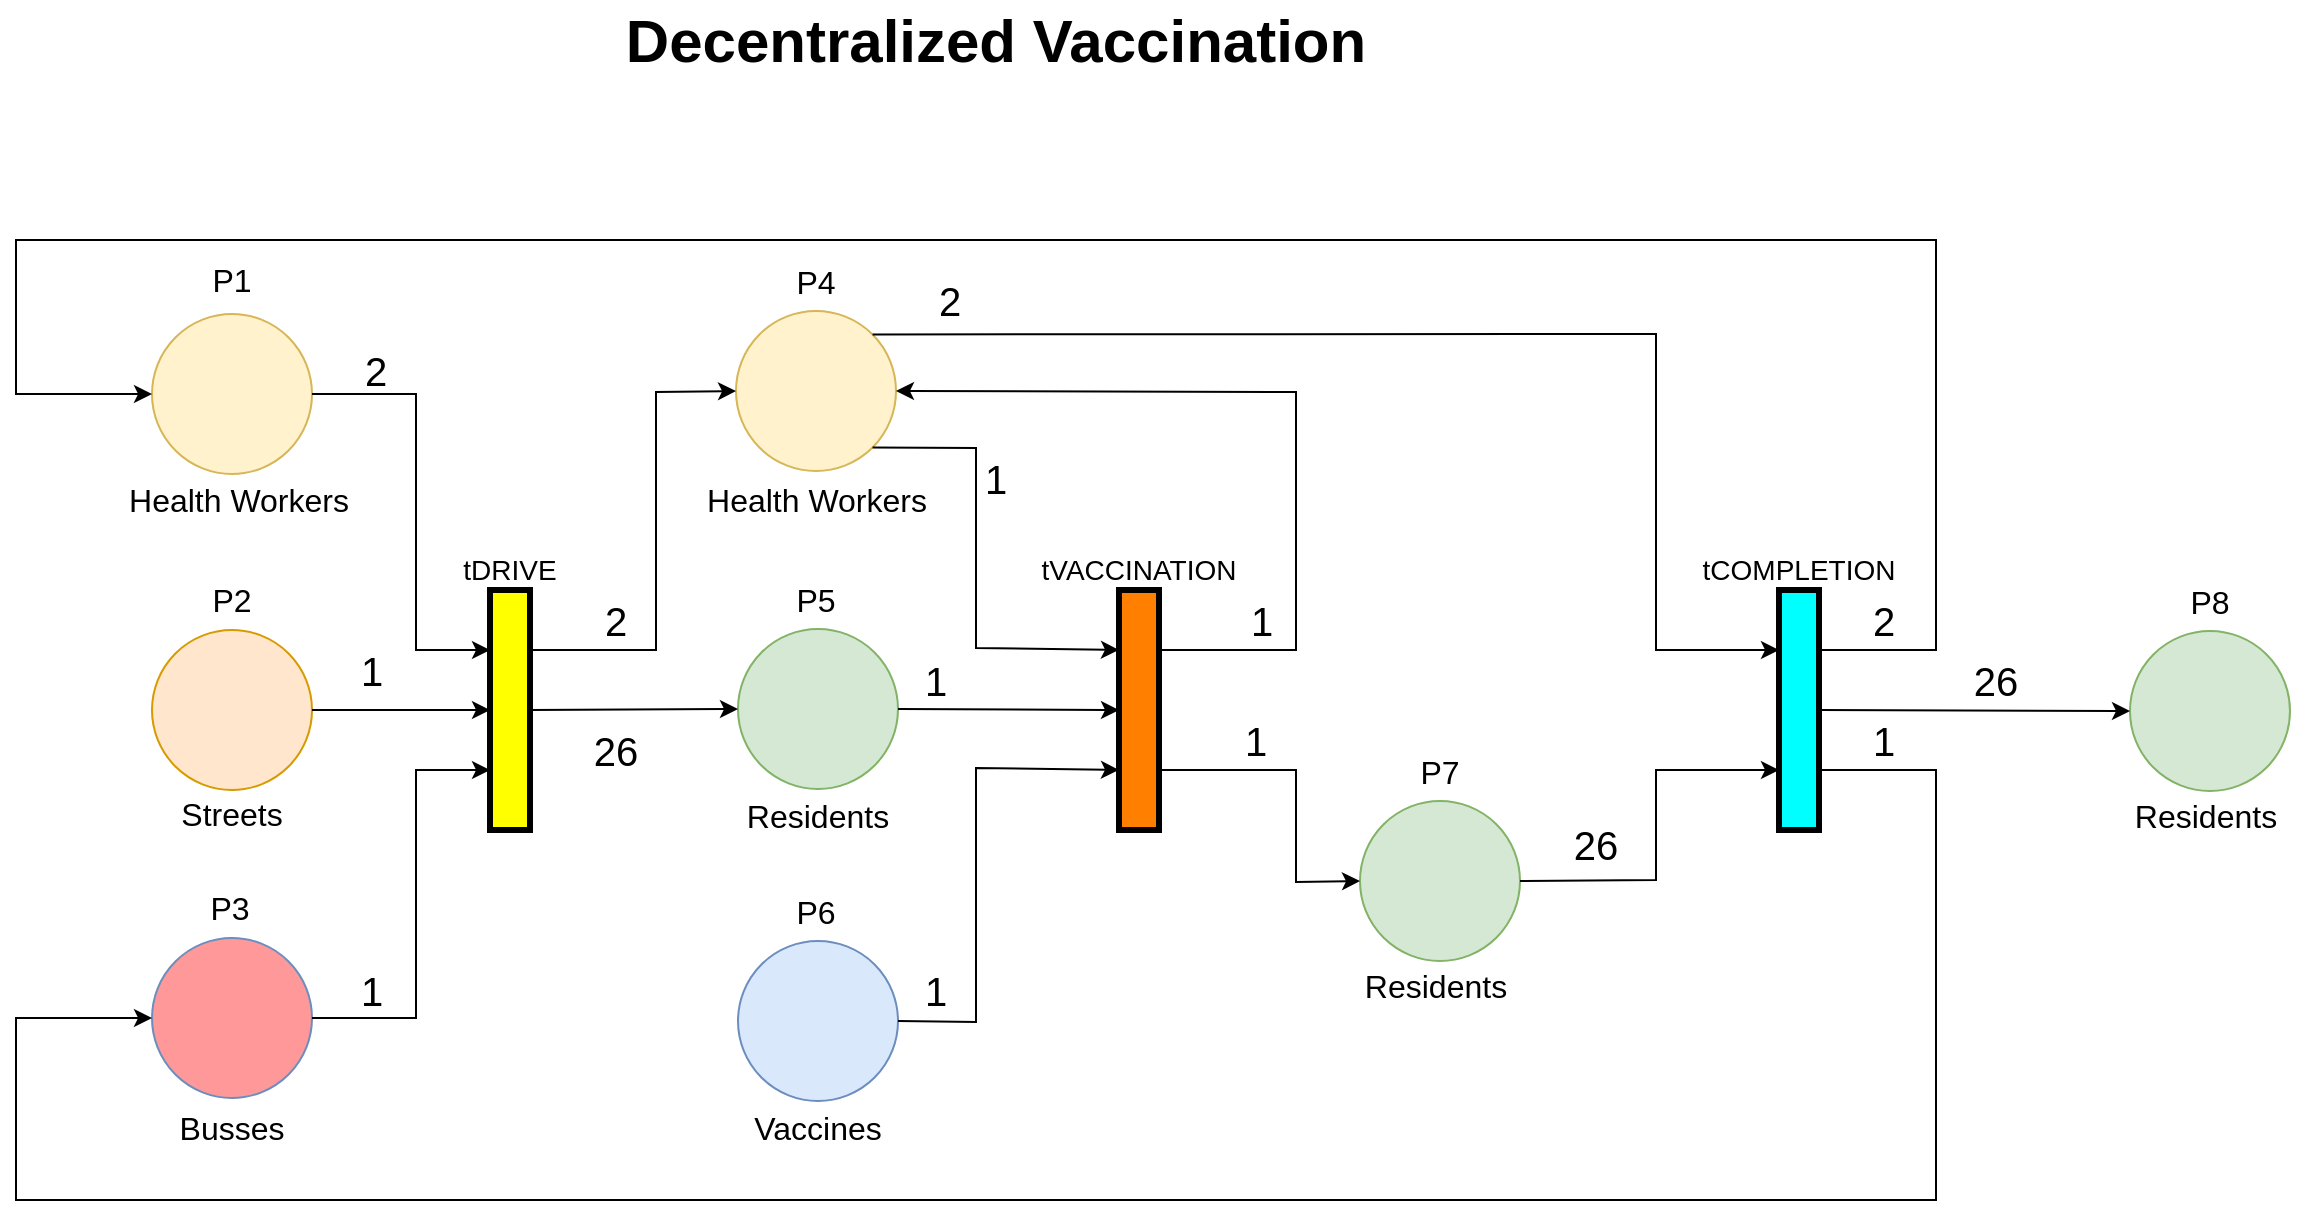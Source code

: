 <mxfile version="15.7.3" type="device"><diagram id="oL7cPr28NVX7I36K23RO" name="Page-1"><mxGraphModel dx="2076" dy="1092" grid="1" gridSize="10" guides="1" tooltips="1" connect="1" arrows="1" fold="1" page="1" pageScale="1" pageWidth="827" pageHeight="1169" math="0" shadow="0"><root><mxCell id="0"/><mxCell id="1" parent="0"/><mxCell id="5qHDmv8hI-gx3tCpaxg6-3" value="" style="ellipse;whiteSpace=wrap;html=1;aspect=fixed;fontSize=22;fillColor=#ffe6cc;strokeColor=#d79b00;" parent="1" vertex="1"><mxGeometry x="348" y="355" width="80" height="80" as="geometry"/></mxCell><mxCell id="5qHDmv8hI-gx3tCpaxg6-4" value="" style="ellipse;whiteSpace=wrap;html=1;aspect=fixed;fontSize=22;fillColor=#fff2cc;strokeColor=#d6b656;" parent="1" vertex="1"><mxGeometry x="348" y="197" width="80" height="80" as="geometry"/></mxCell><mxCell id="5qHDmv8hI-gx3tCpaxg6-7" value="" style="rounded=0;whiteSpace=wrap;html=1;fillColor=#FF8000;strokeColor=#000000;strokeWidth=3;" parent="1" vertex="1"><mxGeometry x="831.5" y="335" width="20" height="120" as="geometry"/></mxCell><mxCell id="5qHDmv8hI-gx3tCpaxg6-8" value="" style="ellipse;whiteSpace=wrap;html=1;aspect=fixed;fontSize=22;fillColor=#dae8fc;strokeColor=#6c8ebf;" parent="1" vertex="1"><mxGeometry x="641" y="510.5" width="80" height="80" as="geometry"/></mxCell><mxCell id="5qHDmv8hI-gx3tCpaxg6-9" value="" style="ellipse;whiteSpace=wrap;html=1;aspect=fixed;fillColor=#d5e8d4;strokeColor=#82b366;" parent="1" vertex="1"><mxGeometry x="641" y="354.5" width="80" height="80" as="geometry"/></mxCell><mxCell id="5qHDmv8hI-gx3tCpaxg6-10" value="" style="ellipse;whiteSpace=wrap;html=1;aspect=fixed;fillColor=#fff2cc;strokeColor=#d6b656;" parent="1" vertex="1"><mxGeometry x="640" y="195.5" width="80" height="80" as="geometry"/></mxCell><mxCell id="5qHDmv8hI-gx3tCpaxg6-11" value="" style="ellipse;whiteSpace=wrap;html=1;aspect=fixed;fillColor=#d5e8d4;strokeColor=#82b366;" parent="1" vertex="1"><mxGeometry x="952" y="440.5" width="80" height="80" as="geometry"/></mxCell><mxCell id="5qHDmv8hI-gx3tCpaxg6-40" value="Vaccines" style="text;html=1;strokeColor=none;fillColor=none;align=center;verticalAlign=middle;whiteSpace=wrap;rounded=0;fontSize=16;" parent="1" vertex="1"><mxGeometry x="643" y="591.5" width="76" height="25" as="geometry"/></mxCell><mxCell id="5qHDmv8hI-gx3tCpaxg6-42" value="P2" style="text;html=1;strokeColor=none;fillColor=none;align=center;verticalAlign=middle;whiteSpace=wrap;rounded=0;labelBorderColor=none;fontSize=16;" parent="1" vertex="1"><mxGeometry x="373" y="325" width="30" height="30" as="geometry"/></mxCell><mxCell id="5qHDmv8hI-gx3tCpaxg6-43" value="P1" style="text;html=1;strokeColor=none;fillColor=none;align=center;verticalAlign=middle;whiteSpace=wrap;rounded=0;labelBorderColor=none;fontSize=16;" parent="1" vertex="1"><mxGeometry x="373" y="165" width="30" height="30" as="geometry"/></mxCell><mxCell id="5qHDmv8hI-gx3tCpaxg6-45" value="P6" style="text;html=1;strokeColor=none;fillColor=none;align=center;verticalAlign=middle;whiteSpace=wrap;rounded=0;labelBorderColor=none;fontSize=16;" parent="1" vertex="1"><mxGeometry x="665" y="480.5" width="30" height="30" as="geometry"/></mxCell><mxCell id="5qHDmv8hI-gx3tCpaxg6-46" value="P5" style="text;html=1;strokeColor=none;fillColor=none;align=center;verticalAlign=middle;whiteSpace=wrap;rounded=0;labelBorderColor=none;fontSize=16;" parent="1" vertex="1"><mxGeometry x="665" y="324.5" width="30" height="30" as="geometry"/></mxCell><mxCell id="5qHDmv8hI-gx3tCpaxg6-47" value="P4" style="text;html=1;strokeColor=none;fillColor=none;align=center;verticalAlign=middle;whiteSpace=wrap;rounded=0;labelBorderColor=none;fontSize=16;" parent="1" vertex="1"><mxGeometry x="665" y="165.5" width="30" height="30" as="geometry"/></mxCell><mxCell id="5qHDmv8hI-gx3tCpaxg6-48" value="P7" style="text;html=1;strokeColor=none;fillColor=none;align=center;verticalAlign=middle;whiteSpace=wrap;rounded=0;labelBorderColor=none;fontSize=16;" parent="1" vertex="1"><mxGeometry x="977" y="410.5" width="30" height="30" as="geometry"/></mxCell><mxCell id="5qHDmv8hI-gx3tCpaxg6-49" value="tDRIVE" style="text;html=1;strokeColor=none;fillColor=none;align=center;verticalAlign=middle;whiteSpace=wrap;rounded=0;labelBorderColor=none;fontSize=14;" parent="1" vertex="1"><mxGeometry x="497" y="315" width="60" height="20" as="geometry"/></mxCell><mxCell id="5qHDmv8hI-gx3tCpaxg6-51" value="tVACCINATION" style="text;html=1;strokeColor=none;fillColor=none;align=center;verticalAlign=middle;whiteSpace=wrap;rounded=0;labelBorderColor=none;fontSize=14;" parent="1" vertex="1"><mxGeometry x="790" y="315" width="103" height="20" as="geometry"/></mxCell><mxCell id="5qHDmv8hI-gx3tCpaxg6-53" value="&lt;b&gt;&lt;font style=&quot;font-size: 30px&quot;&gt;Decentralized Vaccination&lt;/font&gt;&lt;/b&gt;" style="text;html=1;strokeColor=none;fillColor=none;align=center;verticalAlign=middle;whiteSpace=wrap;rounded=0;labelBorderColor=none;fontSize=16;" parent="1" vertex="1"><mxGeometry x="530" y="40" width="480" height="40" as="geometry"/></mxCell><mxCell id="SUqnQge9ucB6QWNE0eZK-1" value="" style="rounded=0;whiteSpace=wrap;html=1;fillColor=#FFFF00;strokeColor=#000000;labelBorderColor=none;strokeWidth=3;" parent="1" vertex="1"><mxGeometry x="517" y="335" width="20" height="120" as="geometry"/></mxCell><mxCell id="pwy16Eeh1R7f0azdrltZ-1" value="" style="ellipse;whiteSpace=wrap;html=1;aspect=fixed;fontSize=22;fillColor=#FF9999;strokeColor=#6c8ebf;" vertex="1" parent="1"><mxGeometry x="348" y="509" width="80" height="80" as="geometry"/></mxCell><mxCell id="pwy16Eeh1R7f0azdrltZ-2" value="Busses" style="text;html=1;strokeColor=none;fillColor=none;align=center;verticalAlign=middle;whiteSpace=wrap;rounded=0;fontSize=16;" vertex="1" parent="1"><mxGeometry x="328" y="589" width="120" height="30" as="geometry"/></mxCell><mxCell id="pwy16Eeh1R7f0azdrltZ-3" value="P3" style="text;html=1;strokeColor=none;fillColor=none;align=center;verticalAlign=middle;whiteSpace=wrap;rounded=0;labelBorderColor=none;fontSize=16;" vertex="1" parent="1"><mxGeometry x="372" y="479" width="30" height="30" as="geometry"/></mxCell><mxCell id="pwy16Eeh1R7f0azdrltZ-8" value="" style="endArrow=classic;html=1;rounded=0;fontSize=14;exitX=1;exitY=0.5;exitDx=0;exitDy=0;entryX=0;entryY=0.25;entryDx=0;entryDy=0;" edge="1" parent="1" source="5qHDmv8hI-gx3tCpaxg6-4" target="SUqnQge9ucB6QWNE0eZK-1"><mxGeometry width="50" height="50" relative="1" as="geometry"><mxPoint x="730" y="390" as="sourcePoint"/><mxPoint x="780" y="340" as="targetPoint"/><Array as="points"><mxPoint x="480" y="237"/><mxPoint x="480" y="365"/></Array></mxGeometry></mxCell><mxCell id="pwy16Eeh1R7f0azdrltZ-10" value="" style="endArrow=classic;html=1;rounded=0;fontSize=14;exitX=1;exitY=0.5;exitDx=0;exitDy=0;entryX=0;entryY=0.5;entryDx=0;entryDy=0;" edge="1" parent="1" source="5qHDmv8hI-gx3tCpaxg6-3" target="SUqnQge9ucB6QWNE0eZK-1"><mxGeometry width="50" height="50" relative="1" as="geometry"><mxPoint x="730" y="490" as="sourcePoint"/><mxPoint x="780" y="440" as="targetPoint"/></mxGeometry></mxCell><mxCell id="pwy16Eeh1R7f0azdrltZ-11" value="" style="endArrow=classic;html=1;rounded=0;fontSize=14;entryX=0;entryY=0.75;entryDx=0;entryDy=0;exitX=1;exitY=0.5;exitDx=0;exitDy=0;" edge="1" parent="1" source="pwy16Eeh1R7f0azdrltZ-1" target="SUqnQge9ucB6QWNE0eZK-1"><mxGeometry width="50" height="50" relative="1" as="geometry"><mxPoint x="730" y="490" as="sourcePoint"/><mxPoint x="780" y="440" as="targetPoint"/><Array as="points"><mxPoint x="480" y="549"/><mxPoint x="480" y="425"/></Array></mxGeometry></mxCell><mxCell id="pwy16Eeh1R7f0azdrltZ-12" value="" style="endArrow=classic;html=1;rounded=0;fontSize=14;exitX=1;exitY=0.25;exitDx=0;exitDy=0;entryX=0;entryY=0.5;entryDx=0;entryDy=0;" edge="1" parent="1" source="SUqnQge9ucB6QWNE0eZK-1" target="5qHDmv8hI-gx3tCpaxg6-10"><mxGeometry width="50" height="50" relative="1" as="geometry"><mxPoint x="730" y="390" as="sourcePoint"/><mxPoint x="780" y="340" as="targetPoint"/><Array as="points"><mxPoint x="600" y="365"/><mxPoint x="600" y="236"/></Array></mxGeometry></mxCell><mxCell id="pwy16Eeh1R7f0azdrltZ-13" value="" style="endArrow=classic;html=1;rounded=0;fontSize=14;exitX=1;exitY=0.5;exitDx=0;exitDy=0;entryX=0;entryY=0.5;entryDx=0;entryDy=0;" edge="1" parent="1" source="SUqnQge9ucB6QWNE0eZK-1" target="5qHDmv8hI-gx3tCpaxg6-9"><mxGeometry width="50" height="50" relative="1" as="geometry"><mxPoint x="730" y="490" as="sourcePoint"/><mxPoint x="780" y="440" as="targetPoint"/></mxGeometry></mxCell><mxCell id="pwy16Eeh1R7f0azdrltZ-15" value="Streets" style="text;html=1;strokeColor=none;fillColor=none;align=center;verticalAlign=middle;whiteSpace=wrap;rounded=0;fontSize=16;" vertex="1" parent="1"><mxGeometry x="350" y="434.5" width="76" height="25" as="geometry"/></mxCell><mxCell id="pwy16Eeh1R7f0azdrltZ-16" value="Health Workers" style="text;html=1;strokeColor=none;fillColor=none;align=center;verticalAlign=middle;whiteSpace=wrap;rounded=0;fontSize=16;" vertex="1" parent="1"><mxGeometry x="333" y="277" width="117" height="25" as="geometry"/></mxCell><mxCell id="pwy16Eeh1R7f0azdrltZ-18" value="Residents" style="text;html=1;strokeColor=none;fillColor=none;align=center;verticalAlign=middle;whiteSpace=wrap;rounded=0;fontSize=16;" vertex="1" parent="1"><mxGeometry x="626" y="435" width="110" height="25" as="geometry"/></mxCell><mxCell id="pwy16Eeh1R7f0azdrltZ-19" value="" style="endArrow=classic;html=1;rounded=0;fontSize=14;exitX=1;exitY=0.5;exitDx=0;exitDy=0;entryX=0;entryY=0.75;entryDx=0;entryDy=0;" edge="1" parent="1" source="5qHDmv8hI-gx3tCpaxg6-8" target="5qHDmv8hI-gx3tCpaxg6-7"><mxGeometry width="50" height="50" relative="1" as="geometry"><mxPoint x="730" y="480" as="sourcePoint"/><mxPoint x="810" y="425" as="targetPoint"/><Array as="points"><mxPoint x="760" y="551"/><mxPoint x="760" y="424"/></Array></mxGeometry></mxCell><mxCell id="pwy16Eeh1R7f0azdrltZ-20" value="" style="endArrow=classic;html=1;rounded=0;fontSize=14;exitX=1;exitY=0.5;exitDx=0;exitDy=0;entryX=0;entryY=0.5;entryDx=0;entryDy=0;" edge="1" parent="1" source="5qHDmv8hI-gx3tCpaxg6-9" target="5qHDmv8hI-gx3tCpaxg6-7"><mxGeometry width="50" height="50" relative="1" as="geometry"><mxPoint x="730" y="480" as="sourcePoint"/><mxPoint x="810" y="395" as="targetPoint"/></mxGeometry></mxCell><mxCell id="pwy16Eeh1R7f0azdrltZ-21" value="" style="endArrow=classic;html=1;rounded=0;fontSize=14;exitX=1;exitY=1;exitDx=0;exitDy=0;entryX=0;entryY=0.25;entryDx=0;entryDy=0;" edge="1" parent="1" source="5qHDmv8hI-gx3tCpaxg6-10" target="5qHDmv8hI-gx3tCpaxg6-7"><mxGeometry width="50" height="50" relative="1" as="geometry"><mxPoint x="730" y="480" as="sourcePoint"/><mxPoint x="810" y="365" as="targetPoint"/><Array as="points"><mxPoint x="760" y="264"/><mxPoint x="760" y="364"/></Array></mxGeometry></mxCell><mxCell id="pwy16Eeh1R7f0azdrltZ-22" value="Health Workers" style="text;html=1;strokeColor=none;fillColor=none;align=center;verticalAlign=middle;whiteSpace=wrap;rounded=0;fontSize=16;" vertex="1" parent="1"><mxGeometry x="621.5" y="277" width="117" height="25" as="geometry"/></mxCell><mxCell id="pwy16Eeh1R7f0azdrltZ-23" value="2" style="text;html=1;strokeColor=none;fillColor=none;align=center;verticalAlign=middle;whiteSpace=wrap;rounded=0;fontSize=20;" vertex="1" parent="1"><mxGeometry x="450" y="210" width="20" height="30" as="geometry"/></mxCell><mxCell id="pwy16Eeh1R7f0azdrltZ-25" value="1" style="text;html=1;strokeColor=none;fillColor=none;align=center;verticalAlign=middle;whiteSpace=wrap;rounded=0;fontSize=20;" vertex="1" parent="1"><mxGeometry x="448" y="360" width="20" height="30" as="geometry"/></mxCell><mxCell id="pwy16Eeh1R7f0azdrltZ-26" value="1" style="text;html=1;strokeColor=none;fillColor=none;align=center;verticalAlign=middle;whiteSpace=wrap;rounded=0;fontSize=20;" vertex="1" parent="1"><mxGeometry x="448" y="520" width="20" height="30" as="geometry"/></mxCell><mxCell id="pwy16Eeh1R7f0azdrltZ-27" value="26" style="text;html=1;strokeColor=none;fillColor=none;align=center;verticalAlign=middle;whiteSpace=wrap;rounded=0;fontSize=20;" vertex="1" parent="1"><mxGeometry x="570" y="400" width="20" height="30" as="geometry"/></mxCell><mxCell id="pwy16Eeh1R7f0azdrltZ-28" value="2" style="text;html=1;strokeColor=none;fillColor=none;align=center;verticalAlign=middle;whiteSpace=wrap;rounded=0;fontSize=20;" vertex="1" parent="1"><mxGeometry x="570" y="335" width="20" height="30" as="geometry"/></mxCell><mxCell id="pwy16Eeh1R7f0azdrltZ-29" value="1" style="text;html=1;strokeColor=none;fillColor=none;align=center;verticalAlign=middle;whiteSpace=wrap;rounded=0;fontSize=20;" vertex="1" parent="1"><mxGeometry x="760" y="264" width="20" height="30" as="geometry"/></mxCell><mxCell id="pwy16Eeh1R7f0azdrltZ-30" value="1" style="text;html=1;strokeColor=none;fillColor=none;align=center;verticalAlign=middle;whiteSpace=wrap;rounded=0;fontSize=20;" vertex="1" parent="1"><mxGeometry x="730" y="365" width="20" height="30" as="geometry"/></mxCell><mxCell id="pwy16Eeh1R7f0azdrltZ-31" value="1" style="text;html=1;strokeColor=none;fillColor=none;align=center;verticalAlign=middle;whiteSpace=wrap;rounded=0;fontSize=20;" vertex="1" parent="1"><mxGeometry x="730" y="520" width="20" height="30" as="geometry"/></mxCell><mxCell id="pwy16Eeh1R7f0azdrltZ-32" value="" style="rounded=0;whiteSpace=wrap;html=1;fillColor=#00FFFF;strokeColor=#000000;strokeWidth=3;" vertex="1" parent="1"><mxGeometry x="1161.5" y="335" width="20" height="120" as="geometry"/></mxCell><mxCell id="pwy16Eeh1R7f0azdrltZ-33" value="tCOMPLETION" style="text;html=1;strokeColor=none;fillColor=none;align=center;verticalAlign=middle;whiteSpace=wrap;rounded=0;labelBorderColor=none;fontSize=14;" vertex="1" parent="1"><mxGeometry x="1120" y="315" width="103" height="20" as="geometry"/></mxCell><mxCell id="pwy16Eeh1R7f0azdrltZ-35" value="" style="endArrow=classic;html=1;rounded=0;fontSize=20;entryX=0;entryY=0.5;entryDx=0;entryDy=0;exitX=1;exitY=0.75;exitDx=0;exitDy=0;" edge="1" parent="1" source="5qHDmv8hI-gx3tCpaxg6-7" target="5qHDmv8hI-gx3tCpaxg6-11"><mxGeometry width="50" height="50" relative="1" as="geometry"><mxPoint x="900" y="390" as="sourcePoint"/><mxPoint x="860" y="310" as="targetPoint"/><Array as="points"><mxPoint x="920" y="425"/><mxPoint x="920" y="481"/></Array></mxGeometry></mxCell><mxCell id="pwy16Eeh1R7f0azdrltZ-55" value="" style="endArrow=classic;html=1;rounded=0;fontSize=20;entryX=1;entryY=0.5;entryDx=0;entryDy=0;exitX=1;exitY=0.25;exitDx=0;exitDy=0;" edge="1" parent="1" source="5qHDmv8hI-gx3tCpaxg6-7" target="5qHDmv8hI-gx3tCpaxg6-10"><mxGeometry width="50" height="50" relative="1" as="geometry"><mxPoint x="1180" y="327" as="sourcePoint"/><mxPoint x="860" y="420" as="targetPoint"/><Array as="points"><mxPoint x="920" y="365"/><mxPoint x="920" y="236"/></Array></mxGeometry></mxCell><mxCell id="pwy16Eeh1R7f0azdrltZ-65" value="" style="endArrow=classic;html=1;rounded=0;fontSize=20;exitX=1;exitY=0;exitDx=0;exitDy=0;entryX=0;entryY=0.25;entryDx=0;entryDy=0;" edge="1" parent="1" source="5qHDmv8hI-gx3tCpaxg6-10" target="pwy16Eeh1R7f0azdrltZ-32"><mxGeometry width="50" height="50" relative="1" as="geometry"><mxPoint x="810" y="470" as="sourcePoint"/><mxPoint x="860" y="420" as="targetPoint"/><Array as="points"><mxPoint x="1100" y="207"/><mxPoint x="1100" y="365"/></Array></mxGeometry></mxCell><mxCell id="pwy16Eeh1R7f0azdrltZ-66" value="2" style="text;html=1;strokeColor=none;fillColor=none;align=center;verticalAlign=middle;whiteSpace=wrap;rounded=0;fontSize=20;" vertex="1" parent="1"><mxGeometry x="737" y="175" width="20" height="30" as="geometry"/></mxCell><mxCell id="pwy16Eeh1R7f0azdrltZ-67" value="Residents" style="text;html=1;strokeColor=none;fillColor=none;align=center;verticalAlign=middle;whiteSpace=wrap;rounded=0;fontSize=16;" vertex="1" parent="1"><mxGeometry x="935" y="520" width="110" height="25" as="geometry"/></mxCell><mxCell id="pwy16Eeh1R7f0azdrltZ-70" value="" style="endArrow=classic;html=1;rounded=0;fontSize=20;entryX=0;entryY=0.75;entryDx=0;entryDy=0;exitX=1;exitY=0.5;exitDx=0;exitDy=0;" edge="1" parent="1" source="5qHDmv8hI-gx3tCpaxg6-11" target="pwy16Eeh1R7f0azdrltZ-32"><mxGeometry width="50" height="50" relative="1" as="geometry"><mxPoint x="810" y="470" as="sourcePoint"/><mxPoint x="860" y="420" as="targetPoint"/><Array as="points"><mxPoint x="1100" y="480"/><mxPoint x="1100" y="425"/></Array></mxGeometry></mxCell><mxCell id="pwy16Eeh1R7f0azdrltZ-71" value="26" style="text;html=1;strokeColor=none;fillColor=none;align=center;verticalAlign=middle;whiteSpace=wrap;rounded=0;fontSize=20;" vertex="1" parent="1"><mxGeometry x="1060" y="447" width="20" height="30" as="geometry"/></mxCell><mxCell id="pwy16Eeh1R7f0azdrltZ-74" value="1" style="text;html=1;strokeColor=none;fillColor=none;align=center;verticalAlign=middle;whiteSpace=wrap;rounded=0;fontSize=20;" vertex="1" parent="1"><mxGeometry x="893" y="335" width="20" height="30" as="geometry"/></mxCell><mxCell id="pwy16Eeh1R7f0azdrltZ-75" value="" style="endArrow=classic;html=1;rounded=0;fontSize=20;entryX=0;entryY=0.5;entryDx=0;entryDy=0;exitX=1;exitY=0.75;exitDx=0;exitDy=0;" edge="1" parent="1" source="pwy16Eeh1R7f0azdrltZ-32" target="pwy16Eeh1R7f0azdrltZ-1"><mxGeometry width="50" height="50" relative="1" as="geometry"><mxPoint x="810" y="470" as="sourcePoint"/><mxPoint x="860" y="420" as="targetPoint"/><Array as="points"><mxPoint x="1240" y="425"/><mxPoint x="1240" y="580"/><mxPoint x="1240" y="640"/><mxPoint x="280" y="640"/><mxPoint x="280" y="549"/></Array></mxGeometry></mxCell><mxCell id="pwy16Eeh1R7f0azdrltZ-76" value="26" style="text;html=1;strokeColor=none;fillColor=none;align=center;verticalAlign=middle;whiteSpace=wrap;rounded=0;fontSize=20;" vertex="1" parent="1"><mxGeometry x="1260" y="365" width="20" height="30" as="geometry"/></mxCell><mxCell id="pwy16Eeh1R7f0azdrltZ-77" value="" style="endArrow=classic;html=1;rounded=0;fontSize=20;entryX=0;entryY=0.5;entryDx=0;entryDy=0;exitX=1;exitY=0.25;exitDx=0;exitDy=0;" edge="1" parent="1" source="pwy16Eeh1R7f0azdrltZ-32" target="5qHDmv8hI-gx3tCpaxg6-4"><mxGeometry width="50" height="50" relative="1" as="geometry"><mxPoint x="810" y="470" as="sourcePoint"/><mxPoint x="860" y="420" as="targetPoint"/><Array as="points"><mxPoint x="1240" y="365"/><mxPoint x="1240" y="160"/><mxPoint x="280" y="160"/><mxPoint x="280" y="237"/></Array></mxGeometry></mxCell><mxCell id="pwy16Eeh1R7f0azdrltZ-78" value="1" style="text;html=1;strokeColor=none;fillColor=none;align=center;verticalAlign=middle;whiteSpace=wrap;rounded=0;fontSize=20;" vertex="1" parent="1"><mxGeometry x="890" y="395" width="20" height="30" as="geometry"/></mxCell><mxCell id="pwy16Eeh1R7f0azdrltZ-80" value="2" style="text;html=1;strokeColor=none;fillColor=none;align=center;verticalAlign=middle;whiteSpace=wrap;rounded=0;fontSize=20;" vertex="1" parent="1"><mxGeometry x="1204" y="335" width="20" height="30" as="geometry"/></mxCell><mxCell id="pwy16Eeh1R7f0azdrltZ-81" value="" style="ellipse;whiteSpace=wrap;html=1;aspect=fixed;fillColor=#d5e8d4;strokeColor=#82b366;" vertex="1" parent="1"><mxGeometry x="1337" y="355.5" width="80" height="80" as="geometry"/></mxCell><mxCell id="pwy16Eeh1R7f0azdrltZ-82" value="P8" style="text;html=1;strokeColor=none;fillColor=none;align=center;verticalAlign=middle;whiteSpace=wrap;rounded=0;labelBorderColor=none;fontSize=16;" vertex="1" parent="1"><mxGeometry x="1362" y="325.5" width="30" height="30" as="geometry"/></mxCell><mxCell id="pwy16Eeh1R7f0azdrltZ-83" value="Residents" style="text;html=1;strokeColor=none;fillColor=none;align=center;verticalAlign=middle;whiteSpace=wrap;rounded=0;fontSize=16;" vertex="1" parent="1"><mxGeometry x="1320" y="435" width="110" height="25" as="geometry"/></mxCell><mxCell id="pwy16Eeh1R7f0azdrltZ-84" value="" style="endArrow=classic;html=1;rounded=0;fontSize=20;exitX=1;exitY=0.5;exitDx=0;exitDy=0;entryX=0;entryY=0.5;entryDx=0;entryDy=0;" edge="1" parent="1" source="pwy16Eeh1R7f0azdrltZ-32" target="pwy16Eeh1R7f0azdrltZ-81"><mxGeometry width="50" height="50" relative="1" as="geometry"><mxPoint x="650" y="440" as="sourcePoint"/><mxPoint x="700" y="390" as="targetPoint"/></mxGeometry></mxCell><mxCell id="pwy16Eeh1R7f0azdrltZ-85" value="1" style="text;html=1;strokeColor=none;fillColor=none;align=center;verticalAlign=middle;whiteSpace=wrap;rounded=0;fontSize=20;" vertex="1" parent="1"><mxGeometry x="1204" y="395" width="20" height="30" as="geometry"/></mxCell></root></mxGraphModel></diagram></mxfile>